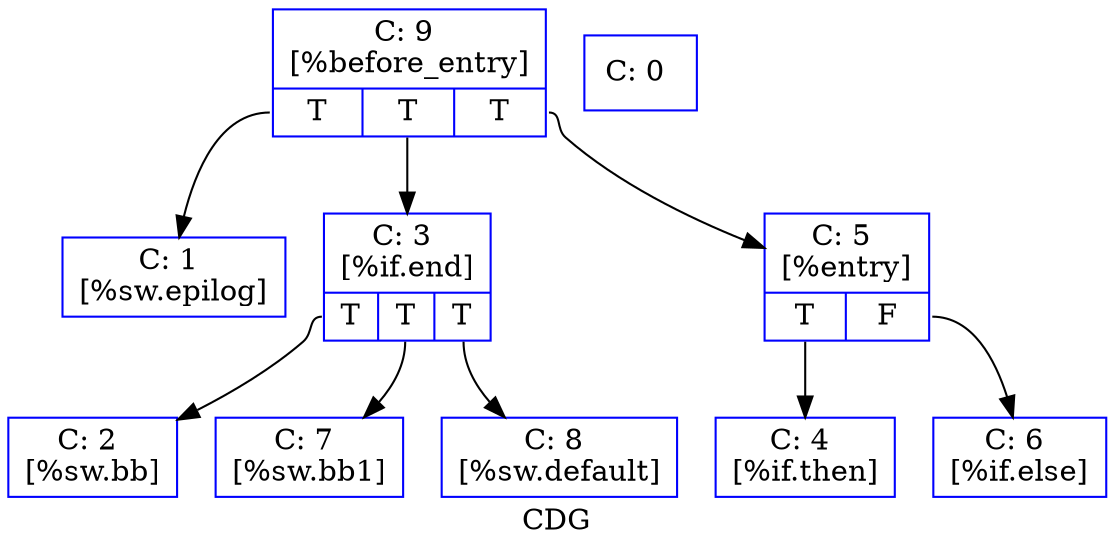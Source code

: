 digraph "CDG" {
	label="CDG";

	Node0x24e28b0 [shape=record,color=blue,label="{C: 9 \n[%before_entry]\n|{<s0>T|<s1>T|<s2>T}}"];
	Node0x24e28b0:s0 -> Node0x24e21f0[collor=blue];
	Node0x24e28b0:s1 -> Node0x24e2370[collor=blue];
	Node0x24e28b0:s2 -> Node0x24e2530[collor=blue];
	Node0x24e27d0 [shape=record,color=blue,label="{C: 8 \n[%sw.default]\n}"];
	Node0x24e26f0 [shape=record,color=blue,label="{C: 7 \n[%sw.bb1]\n}"];
	Node0x24e2610 [shape=record,color=blue,label="{C: 6 \n[%if.else]\n}"];
	Node0x24e2530 [shape=record,color=blue,label="{C: 5 \n[%entry]\n|{<s0>T|<s1>F}}"];
	Node0x24e2530:s0 -> Node0x24e2450[collor=blue];
	Node0x24e2530:s1 -> Node0x24e2610;
	Node0x24e2450 [shape=record,color=blue,label="{C: 4 \n[%if.then]\n}"];
	Node0x24e2370 [shape=record,color=blue,label="{C: 3 \n[%if.end]\n|{<s0>T|<s1>T|<s2>T}}"];
	Node0x24e2370:s0 -> Node0x24e22b0[collor=blue];
	Node0x24e2370:s1 -> Node0x24e26f0[collor=blue];
	Node0x24e2370:s2 -> Node0x24e27d0[collor=blue];
	Node0x24e22b0 [shape=record,color=blue,label="{C: 2 \n[%sw.bb]\n}"];
	Node0x24e21f0 [shape=record,color=blue,label="{C: 1 \n[%sw.epilog]\n}"];
	Node0x24e20c0 [shape=record,color=blue,label="{C: 0 \n}"];
}

